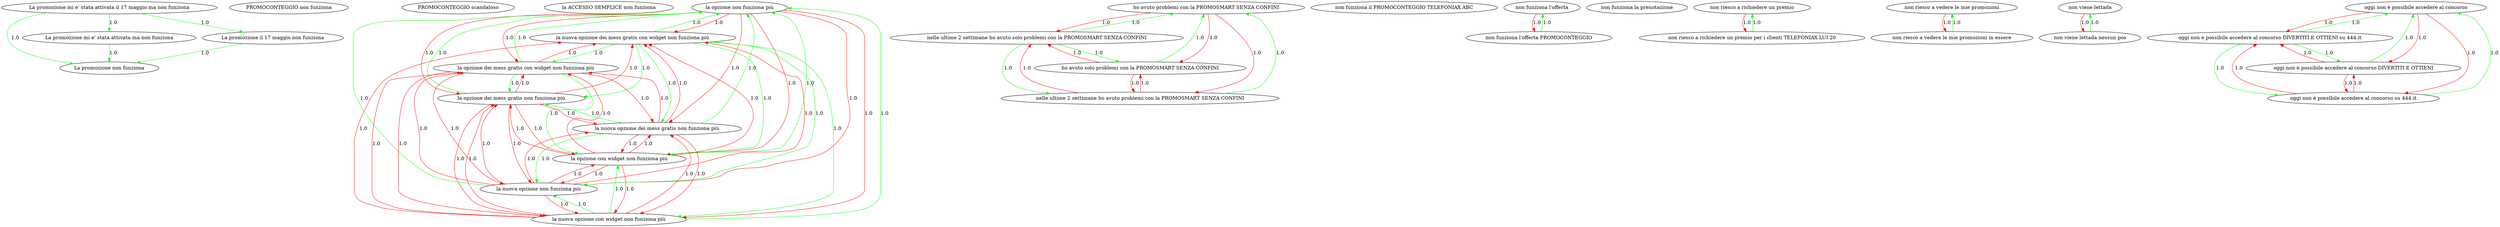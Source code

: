 digraph rawGraph {
"La promozione non funziona";"La promozione mi e' stata attivata il 17 maggio ma non funziona";"La promozione mi e' stata attivata ma non funziona";"La promozione il 17 maggio non funziona";"PROMOCONTEGGIO non funziona";"PROMOCONTEGGIO scandaloso";"la ACCESSO SEMPLICE non funziona";"la opzione non funziona più";"la nuova opzione dei mess gratis con widget non funziona più";"la nuova opzione con widget non funziona più";"la nuova opzione non funziona più";"la opzione con widget non funziona più";"la nuova opzione dei mess gratis non funziona più";"la opzione dei mess gratis non funziona più";"la opzione dei mess gratis con widget non funziona più";"ho avuto problemi con la PROMOSMART SENZA CONFINI";"nelle ultime 2 settimane ho avuto solo problemi con la PROMOSMART SENZA CONFINI";"nelle ultime 2 settimane ho avuto problemi con la PROMOSMART SENZA CONFINI";"ho avuto solo problemi con la PROMOSMART SENZA CONFINI";"non funziona il PROMOCONTEGGIO TELEFONIAX ABC";"non funziona l'offerta";"non funziona l'offerta PROMOCONTEGGIO";"non funziona la prenotazione";"non riesco a richiedere un premio";"non riesco a richiedere un premio per i clienti TELEFONIAX LUI 20";"non riesco a vedere le mie promozioni";"non riesco a vedere le mie promozioni in essere";"non viene lettada";"non viene lettada nessun pos";"oggi non è possibile accedere al concorso";"oggi non è possibile accedere al concorso DIVERTITI E OTTIENI su 444.it";"oggi non è possibile accedere al concorso su 444.it";"oggi non è possibile accedere al concorso DIVERTITI E OTTIENI";"La promozione mi e' stata attivata il 17 maggio ma non funziona" -> "La promozione mi e' stata attivata ma non funziona" [label=1.0] [color=green]
"La promozione mi e' stata attivata ma non funziona" -> "La promozione non funziona" [label=1.0] [color=green]
"La promozione mi e' stata attivata il 17 maggio ma non funziona" -> "La promozione il 17 maggio non funziona" [label=1.0] [color=green]
"La promozione il 17 maggio non funziona" -> "La promozione non funziona" [label=1.0] [color=green]
"La promozione mi e' stata attivata il 17 maggio ma non funziona" -> "La promozione non funziona" [label=1.0] [color=green]
"la nuova opzione dei mess gratis con widget non funziona più" -> "la nuova opzione con widget non funziona più" [label=1.0] [color=green]
"la nuova opzione con widget non funziona più" -> "la nuova opzione non funziona più" [label=1.0] [color=green]
"la nuova opzione non funziona più" -> "la opzione non funziona più" [label=1.0] [color=green]
"la nuova opzione con widget non funziona più" -> "la opzione con widget non funziona più" [label=1.0] [color=green]
"la opzione con widget non funziona più" -> "la opzione non funziona più" [label=1.0] [color=green]
"la nuova opzione dei mess gratis con widget non funziona più" -> "la nuova opzione dei mess gratis non funziona più" [label=1.0] [color=green]
"la nuova opzione dei mess gratis non funziona più" -> "la nuova opzione non funziona più" [label=1.0] [color=green]
"la nuova opzione dei mess gratis non funziona più" -> "la opzione dei mess gratis non funziona più" [label=1.0] [color=green]
"la opzione dei mess gratis non funziona più" -> "la opzione non funziona più" [label=1.0] [color=green]
"la nuova opzione dei mess gratis con widget non funziona più" -> "la opzione dei mess gratis con widget non funziona più" [label=1.0] [color=green]
"la opzione dei mess gratis con widget non funziona più" -> "la opzione con widget non funziona più" [label=1.0] [color=green]
"la opzione dei mess gratis con widget non funziona più" -> "la opzione dei mess gratis non funziona più" [label=1.0] [color=green]
"la nuova opzione dei mess gratis con widget non funziona più" -> "la opzione con widget non funziona più" [label=1.0] [color=green]
"la nuova opzione dei mess gratis con widget non funziona più" -> "la opzione dei mess gratis non funziona più" [label=1.0] [color=green]
"la nuova opzione dei mess gratis con widget non funziona più" -> "la nuova opzione non funziona più" [label=1.0] [color=green]
"la nuova opzione con widget non funziona più" -> "la opzione non funziona più" [label=1.0] [color=green]
"la nuova opzione dei mess gratis non funziona più" -> "la opzione non funziona più" [label=1.0] [color=green]
"la opzione dei mess gratis con widget non funziona più" -> "la opzione non funziona più" [label=1.0] [color=green]
"la nuova opzione dei mess gratis con widget non funziona più" -> "la opzione non funziona più" [label=1.0] [color=green]
"la opzione non funziona più" -> "la nuova opzione dei mess gratis con widget non funziona più" [label=1.0] [color=red]
"la opzione non funziona più" -> "la nuova opzione con widget non funziona più" [label=1.0] [color=red]
"la opzione non funziona più" -> "la nuova opzione non funziona più" [label=1.0] [color=red]
"la opzione non funziona più" -> "la opzione con widget non funziona più" [label=1.0] [color=red]
"la opzione non funziona più" -> "la nuova opzione dei mess gratis non funziona più" [label=1.0] [color=red]
"la opzione non funziona più" -> "la opzione dei mess gratis non funziona più" [label=1.0] [color=red]
"la opzione non funziona più" -> "la opzione dei mess gratis con widget non funziona più" [label=1.0] [color=red]
"la nuova opzione con widget non funziona più" -> "la nuova opzione dei mess gratis con widget non funziona più" [label=1.0] [color=red]
"la nuova opzione con widget non funziona più" -> "la nuova opzione dei mess gratis non funziona più" [label=1.0] [color=red]
"la nuova opzione con widget non funziona più" -> "la opzione dei mess gratis non funziona più" [label=1.0] [color=red]
"la nuova opzione con widget non funziona più" -> "la opzione dei mess gratis con widget non funziona più" [label=1.0] [color=red]
"la nuova opzione non funziona più" -> "la nuova opzione dei mess gratis con widget non funziona più" [label=1.0] [color=red]
"la nuova opzione non funziona più" -> "la nuova opzione con widget non funziona più" [label=1.0] [color=red]
"la nuova opzione non funziona più" -> "la opzione con widget non funziona più" [label=1.0] [color=red]
"la nuova opzione non funziona più" -> "la nuova opzione dei mess gratis non funziona più" [label=1.0] [color=red]
"la nuova opzione non funziona più" -> "la opzione dei mess gratis non funziona più" [label=1.0] [color=red]
"la nuova opzione non funziona più" -> "la opzione dei mess gratis con widget non funziona più" [label=1.0] [color=red]
"la opzione con widget non funziona più" -> "la nuova opzione dei mess gratis con widget non funziona più" [label=1.0] [color=red]
"la opzione con widget non funziona più" -> "la nuova opzione con widget non funziona più" [label=1.0] [color=red]
"la opzione con widget non funziona più" -> "la nuova opzione non funziona più" [label=1.0] [color=red]
"la opzione con widget non funziona più" -> "la nuova opzione dei mess gratis non funziona più" [label=1.0] [color=red]
"la opzione con widget non funziona più" -> "la opzione dei mess gratis non funziona più" [label=1.0] [color=red]
"la opzione con widget non funziona più" -> "la opzione dei mess gratis con widget non funziona più" [label=1.0] [color=red]
"la nuova opzione dei mess gratis non funziona più" -> "la nuova opzione dei mess gratis con widget non funziona più" [label=1.0] [color=red]
"la nuova opzione dei mess gratis non funziona più" -> "la nuova opzione con widget non funziona più" [label=1.0] [color=red]
"la nuova opzione dei mess gratis non funziona più" -> "la opzione con widget non funziona più" [label=1.0] [color=red]
"la nuova opzione dei mess gratis non funziona più" -> "la opzione dei mess gratis con widget non funziona più" [label=1.0] [color=red]
"la opzione dei mess gratis non funziona più" -> "la nuova opzione dei mess gratis con widget non funziona più" [label=1.0] [color=red]
"la opzione dei mess gratis non funziona più" -> "la nuova opzione con widget non funziona più" [label=1.0] [color=red]
"la opzione dei mess gratis non funziona più" -> "la nuova opzione non funziona più" [label=1.0] [color=red]
"la opzione dei mess gratis non funziona più" -> "la opzione con widget non funziona più" [label=1.0] [color=red]
"la opzione dei mess gratis non funziona più" -> "la nuova opzione dei mess gratis non funziona più" [label=1.0] [color=red]
"la opzione dei mess gratis non funziona più" -> "la opzione dei mess gratis con widget non funziona più" [label=1.0] [color=red]
"la opzione dei mess gratis con widget non funziona più" -> "la nuova opzione dei mess gratis con widget non funziona più" [label=1.0] [color=red]
"la opzione dei mess gratis con widget non funziona più" -> "la nuova opzione con widget non funziona più" [label=1.0] [color=red]
"la opzione dei mess gratis con widget non funziona più" -> "la nuova opzione non funziona più" [label=1.0] [color=red]
"la opzione dei mess gratis con widget non funziona più" -> "la nuova opzione dei mess gratis non funziona più" [label=1.0] [color=red]
"nelle ultime 2 settimane ho avuto solo problemi con la PROMOSMART SENZA CONFINI" -> "nelle ultime 2 settimane ho avuto problemi con la PROMOSMART SENZA CONFINI" [label=1.0] [color=green]
"nelle ultime 2 settimane ho avuto problemi con la PROMOSMART SENZA CONFINI" -> "ho avuto problemi con la PROMOSMART SENZA CONFINI" [label=1.0] [color=green]
"nelle ultime 2 settimane ho avuto solo problemi con la PROMOSMART SENZA CONFINI" -> "ho avuto solo problemi con la PROMOSMART SENZA CONFINI" [label=1.0] [color=green]
"ho avuto solo problemi con la PROMOSMART SENZA CONFINI" -> "ho avuto problemi con la PROMOSMART SENZA CONFINI" [label=1.0] [color=green]
"nelle ultime 2 settimane ho avuto solo problemi con la PROMOSMART SENZA CONFINI" -> "ho avuto problemi con la PROMOSMART SENZA CONFINI" [label=1.0] [color=green]
"ho avuto problemi con la PROMOSMART SENZA CONFINI" -> "nelle ultime 2 settimane ho avuto solo problemi con la PROMOSMART SENZA CONFINI" [label=1.0] [color=red]
"ho avuto problemi con la PROMOSMART SENZA CONFINI" -> "nelle ultime 2 settimane ho avuto problemi con la PROMOSMART SENZA CONFINI" [label=1.0] [color=red]
"ho avuto problemi con la PROMOSMART SENZA CONFINI" -> "ho avuto solo problemi con la PROMOSMART SENZA CONFINI" [label=1.0] [color=red]
"nelle ultime 2 settimane ho avuto problemi con la PROMOSMART SENZA CONFINI" -> "nelle ultime 2 settimane ho avuto solo problemi con la PROMOSMART SENZA CONFINI" [label=1.0] [color=red]
"nelle ultime 2 settimane ho avuto problemi con la PROMOSMART SENZA CONFINI" -> "ho avuto solo problemi con la PROMOSMART SENZA CONFINI" [label=1.0] [color=red]
"ho avuto solo problemi con la PROMOSMART SENZA CONFINI" -> "nelle ultime 2 settimane ho avuto solo problemi con la PROMOSMART SENZA CONFINI" [label=1.0] [color=red]
"ho avuto solo problemi con la PROMOSMART SENZA CONFINI" -> "nelle ultime 2 settimane ho avuto problemi con la PROMOSMART SENZA CONFINI" [label=1.0] [color=red]
"non funziona l'offerta PROMOCONTEGGIO" -> "non funziona l'offerta" [label=1.0] [color=green]
"non funziona l'offerta" -> "non funziona l'offerta PROMOCONTEGGIO" [label=1.0] [color=red]
"non riesco a richiedere un premio per i clienti TELEFONIAX LUI 20" -> "non riesco a richiedere un premio" [label=1.0] [color=green]
"non riesco a richiedere un premio" -> "non riesco a richiedere un premio per i clienti TELEFONIAX LUI 20" [label=1.0] [color=red]
"non riesco a vedere le mie promozioni in essere" -> "non riesco a vedere le mie promozioni" [label=1.0] [color=green]
"non riesco a vedere le mie promozioni" -> "non riesco a vedere le mie promozioni in essere" [label=1.0] [color=red]
"non viene lettada nessun pos" -> "non viene lettada" [label=1.0] [color=green]
"non viene lettada" -> "non viene lettada nessun pos" [label=1.0] [color=red]
"oggi non è possibile accedere al concorso DIVERTITI E OTTIENI su 444.it" -> "oggi non è possibile accedere al concorso su 444.it" [label=1.0] [color=green]
"oggi non è possibile accedere al concorso su 444.it" -> "oggi non è possibile accedere al concorso" [label=1.0] [color=green]
"oggi non è possibile accedere al concorso DIVERTITI E OTTIENI su 444.it" -> "oggi non è possibile accedere al concorso DIVERTITI E OTTIENI" [label=1.0] [color=green]
"oggi non è possibile accedere al concorso DIVERTITI E OTTIENI" -> "oggi non è possibile accedere al concorso" [label=1.0] [color=green]
"oggi non è possibile accedere al concorso DIVERTITI E OTTIENI su 444.it" -> "oggi non è possibile accedere al concorso" [label=1.0] [color=green]
"oggi non è possibile accedere al concorso" -> "oggi non è possibile accedere al concorso DIVERTITI E OTTIENI su 444.it" [label=1.0] [color=red]
"oggi non è possibile accedere al concorso" -> "oggi non è possibile accedere al concorso su 444.it" [label=1.0] [color=red]
"oggi non è possibile accedere al concorso" -> "oggi non è possibile accedere al concorso DIVERTITI E OTTIENI" [label=1.0] [color=red]
"oggi non è possibile accedere al concorso su 444.it" -> "oggi non è possibile accedere al concorso DIVERTITI E OTTIENI su 444.it" [label=1.0] [color=red]
"oggi non è possibile accedere al concorso su 444.it" -> "oggi non è possibile accedere al concorso DIVERTITI E OTTIENI" [label=1.0] [color=red]
"oggi non è possibile accedere al concorso DIVERTITI E OTTIENI" -> "oggi non è possibile accedere al concorso DIVERTITI E OTTIENI su 444.it" [label=1.0] [color=red]
"oggi non è possibile accedere al concorso DIVERTITI E OTTIENI" -> "oggi non è possibile accedere al concorso su 444.it" [label=1.0] [color=red]
}